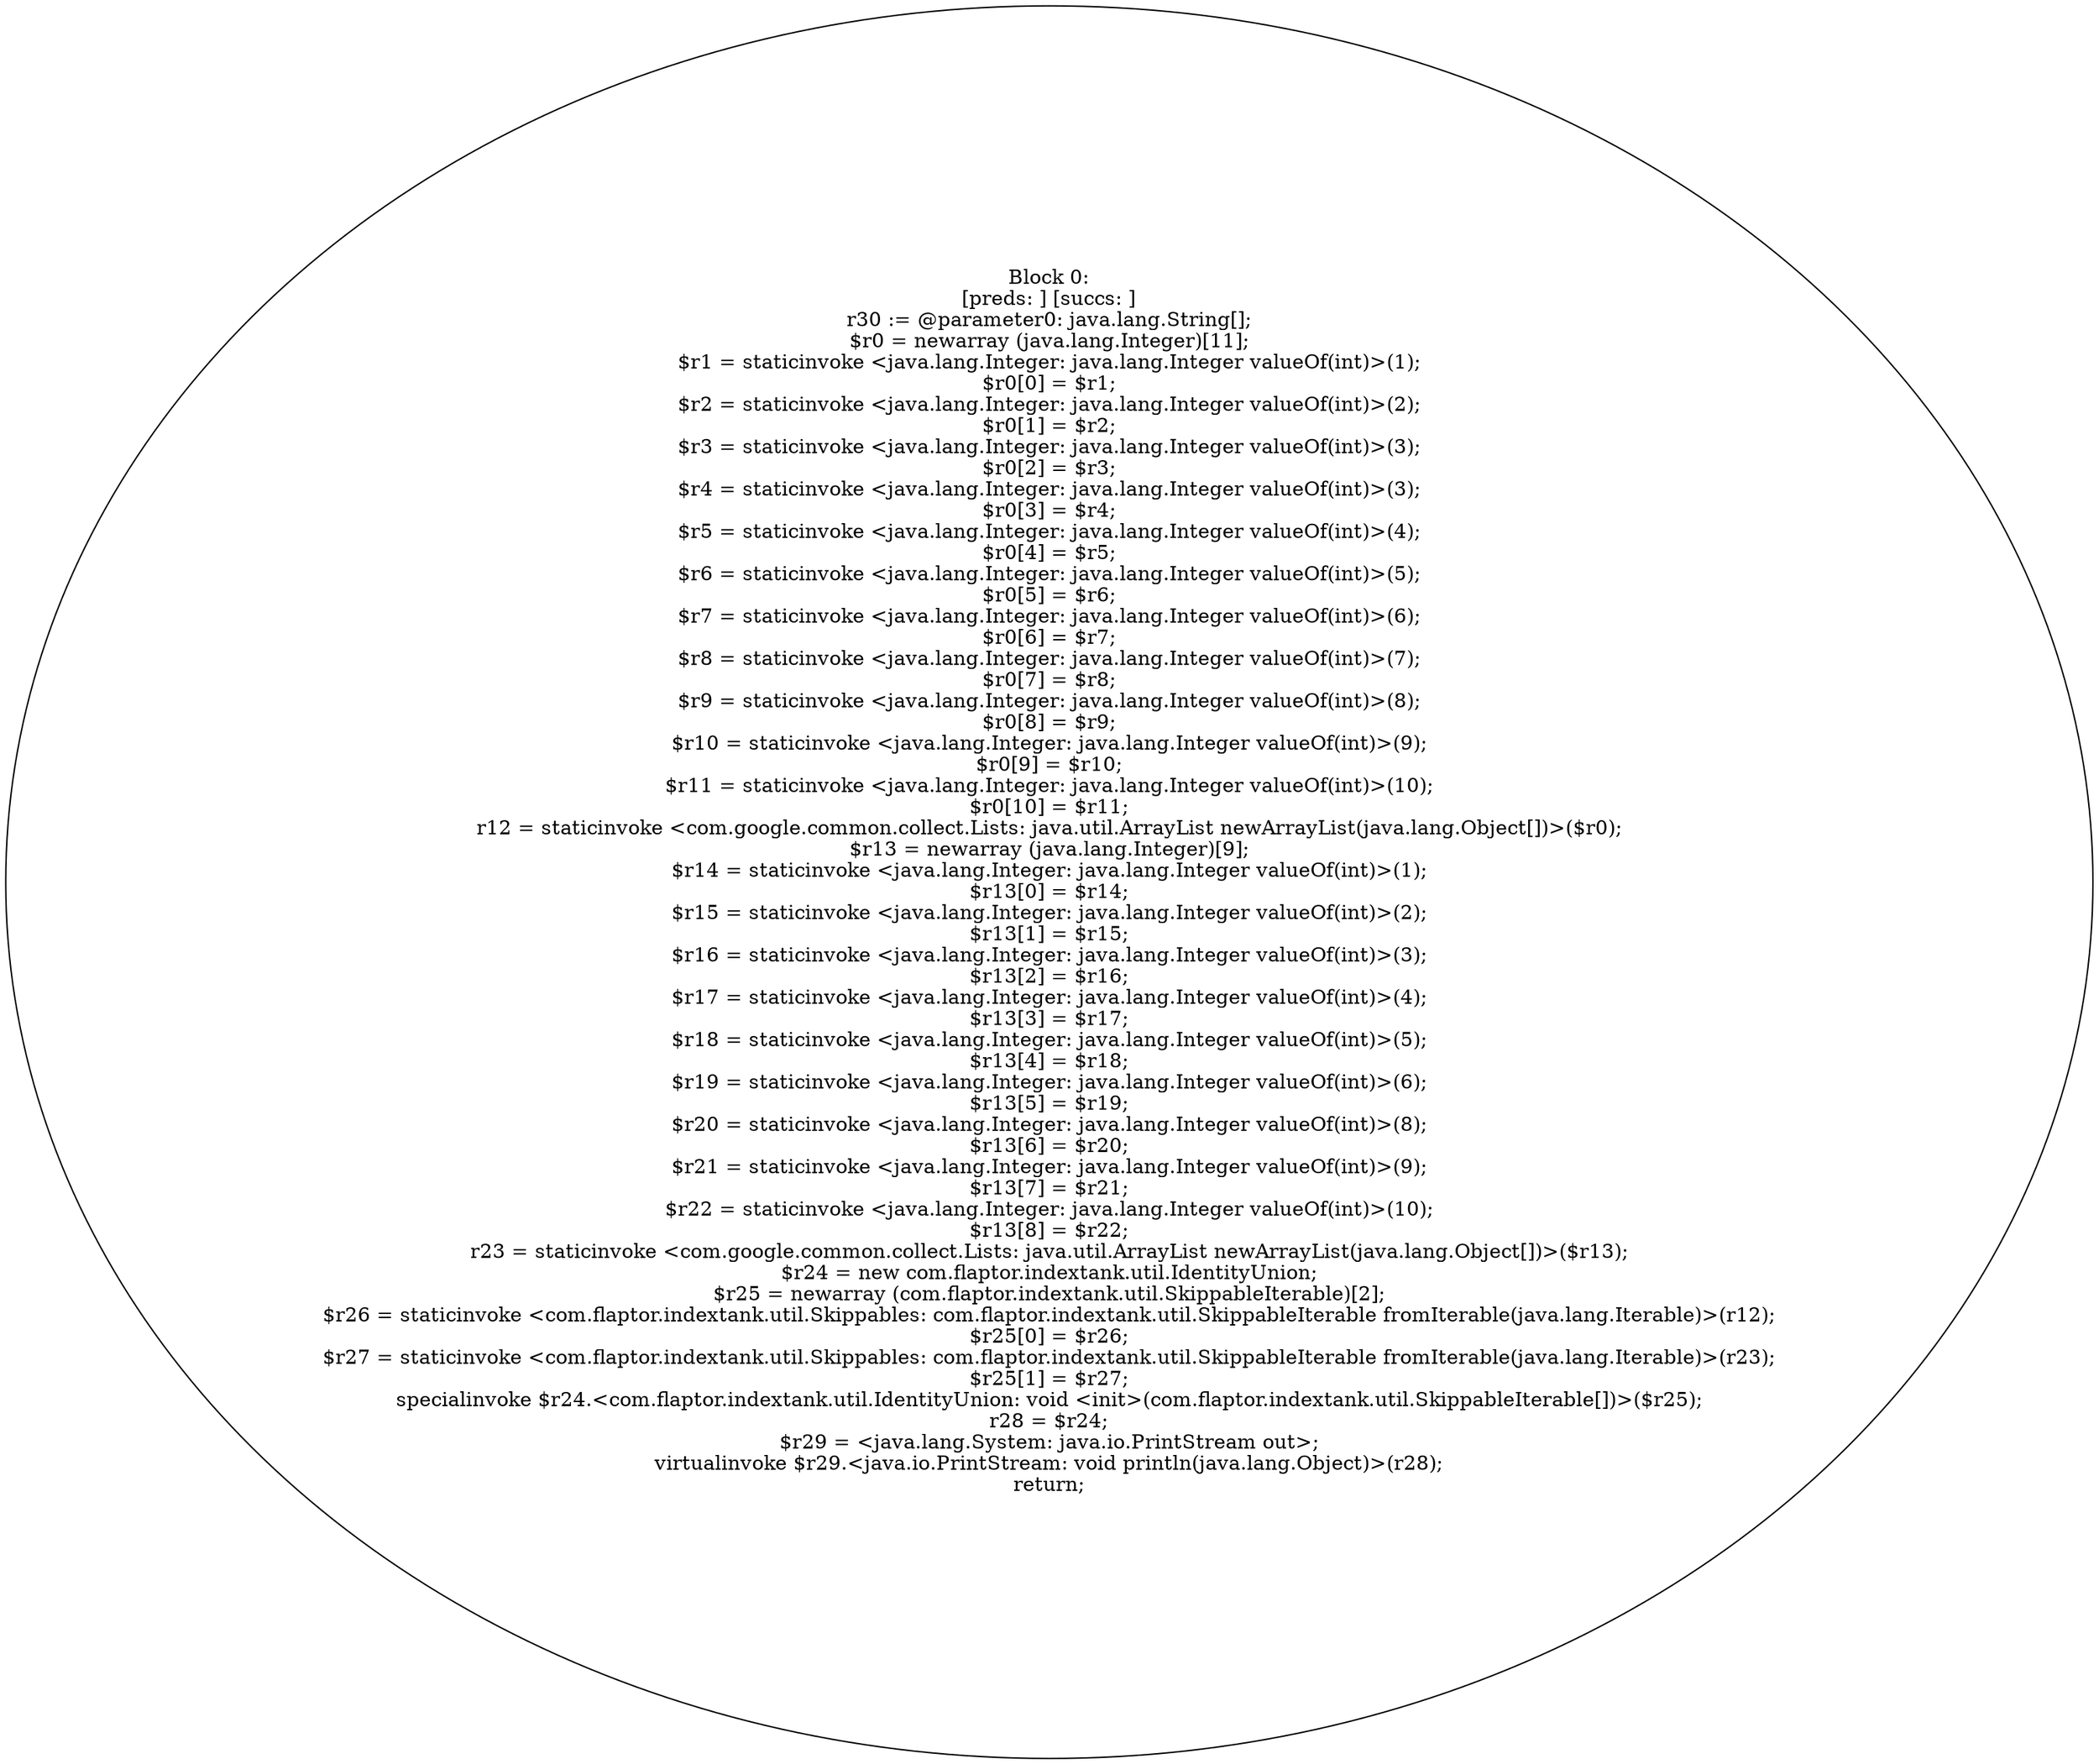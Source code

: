 digraph "unitGraph" {
    "Block 0:
[preds: ] [succs: ]
r30 := @parameter0: java.lang.String[];
$r0 = newarray (java.lang.Integer)[11];
$r1 = staticinvoke <java.lang.Integer: java.lang.Integer valueOf(int)>(1);
$r0[0] = $r1;
$r2 = staticinvoke <java.lang.Integer: java.lang.Integer valueOf(int)>(2);
$r0[1] = $r2;
$r3 = staticinvoke <java.lang.Integer: java.lang.Integer valueOf(int)>(3);
$r0[2] = $r3;
$r4 = staticinvoke <java.lang.Integer: java.lang.Integer valueOf(int)>(3);
$r0[3] = $r4;
$r5 = staticinvoke <java.lang.Integer: java.lang.Integer valueOf(int)>(4);
$r0[4] = $r5;
$r6 = staticinvoke <java.lang.Integer: java.lang.Integer valueOf(int)>(5);
$r0[5] = $r6;
$r7 = staticinvoke <java.lang.Integer: java.lang.Integer valueOf(int)>(6);
$r0[6] = $r7;
$r8 = staticinvoke <java.lang.Integer: java.lang.Integer valueOf(int)>(7);
$r0[7] = $r8;
$r9 = staticinvoke <java.lang.Integer: java.lang.Integer valueOf(int)>(8);
$r0[8] = $r9;
$r10 = staticinvoke <java.lang.Integer: java.lang.Integer valueOf(int)>(9);
$r0[9] = $r10;
$r11 = staticinvoke <java.lang.Integer: java.lang.Integer valueOf(int)>(10);
$r0[10] = $r11;
r12 = staticinvoke <com.google.common.collect.Lists: java.util.ArrayList newArrayList(java.lang.Object[])>($r0);
$r13 = newarray (java.lang.Integer)[9];
$r14 = staticinvoke <java.lang.Integer: java.lang.Integer valueOf(int)>(1);
$r13[0] = $r14;
$r15 = staticinvoke <java.lang.Integer: java.lang.Integer valueOf(int)>(2);
$r13[1] = $r15;
$r16 = staticinvoke <java.lang.Integer: java.lang.Integer valueOf(int)>(3);
$r13[2] = $r16;
$r17 = staticinvoke <java.lang.Integer: java.lang.Integer valueOf(int)>(4);
$r13[3] = $r17;
$r18 = staticinvoke <java.lang.Integer: java.lang.Integer valueOf(int)>(5);
$r13[4] = $r18;
$r19 = staticinvoke <java.lang.Integer: java.lang.Integer valueOf(int)>(6);
$r13[5] = $r19;
$r20 = staticinvoke <java.lang.Integer: java.lang.Integer valueOf(int)>(8);
$r13[6] = $r20;
$r21 = staticinvoke <java.lang.Integer: java.lang.Integer valueOf(int)>(9);
$r13[7] = $r21;
$r22 = staticinvoke <java.lang.Integer: java.lang.Integer valueOf(int)>(10);
$r13[8] = $r22;
r23 = staticinvoke <com.google.common.collect.Lists: java.util.ArrayList newArrayList(java.lang.Object[])>($r13);
$r24 = new com.flaptor.indextank.util.IdentityUnion;
$r25 = newarray (com.flaptor.indextank.util.SkippableIterable)[2];
$r26 = staticinvoke <com.flaptor.indextank.util.Skippables: com.flaptor.indextank.util.SkippableIterable fromIterable(java.lang.Iterable)>(r12);
$r25[0] = $r26;
$r27 = staticinvoke <com.flaptor.indextank.util.Skippables: com.flaptor.indextank.util.SkippableIterable fromIterable(java.lang.Iterable)>(r23);
$r25[1] = $r27;
specialinvoke $r24.<com.flaptor.indextank.util.IdentityUnion: void <init>(com.flaptor.indextank.util.SkippableIterable[])>($r25);
r28 = $r24;
$r29 = <java.lang.System: java.io.PrintStream out>;
virtualinvoke $r29.<java.io.PrintStream: void println(java.lang.Object)>(r28);
return;
"
}
